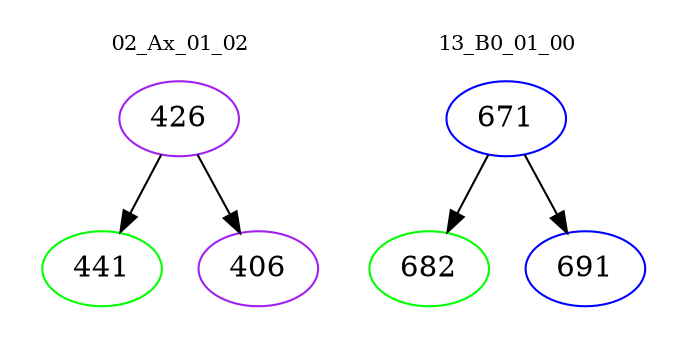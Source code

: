 digraph{
subgraph cluster_0 {
color = white
label = "02_Ax_01_02";
fontsize=10;
T0_426 [label="426", color="purple"]
T0_426 -> T0_441 [color="black"]
T0_441 [label="441", color="green"]
T0_426 -> T0_406 [color="black"]
T0_406 [label="406", color="purple"]
}
subgraph cluster_1 {
color = white
label = "13_B0_01_00";
fontsize=10;
T1_671 [label="671", color="blue"]
T1_671 -> T1_682 [color="black"]
T1_682 [label="682", color="green"]
T1_671 -> T1_691 [color="black"]
T1_691 [label="691", color="blue"]
}
}

